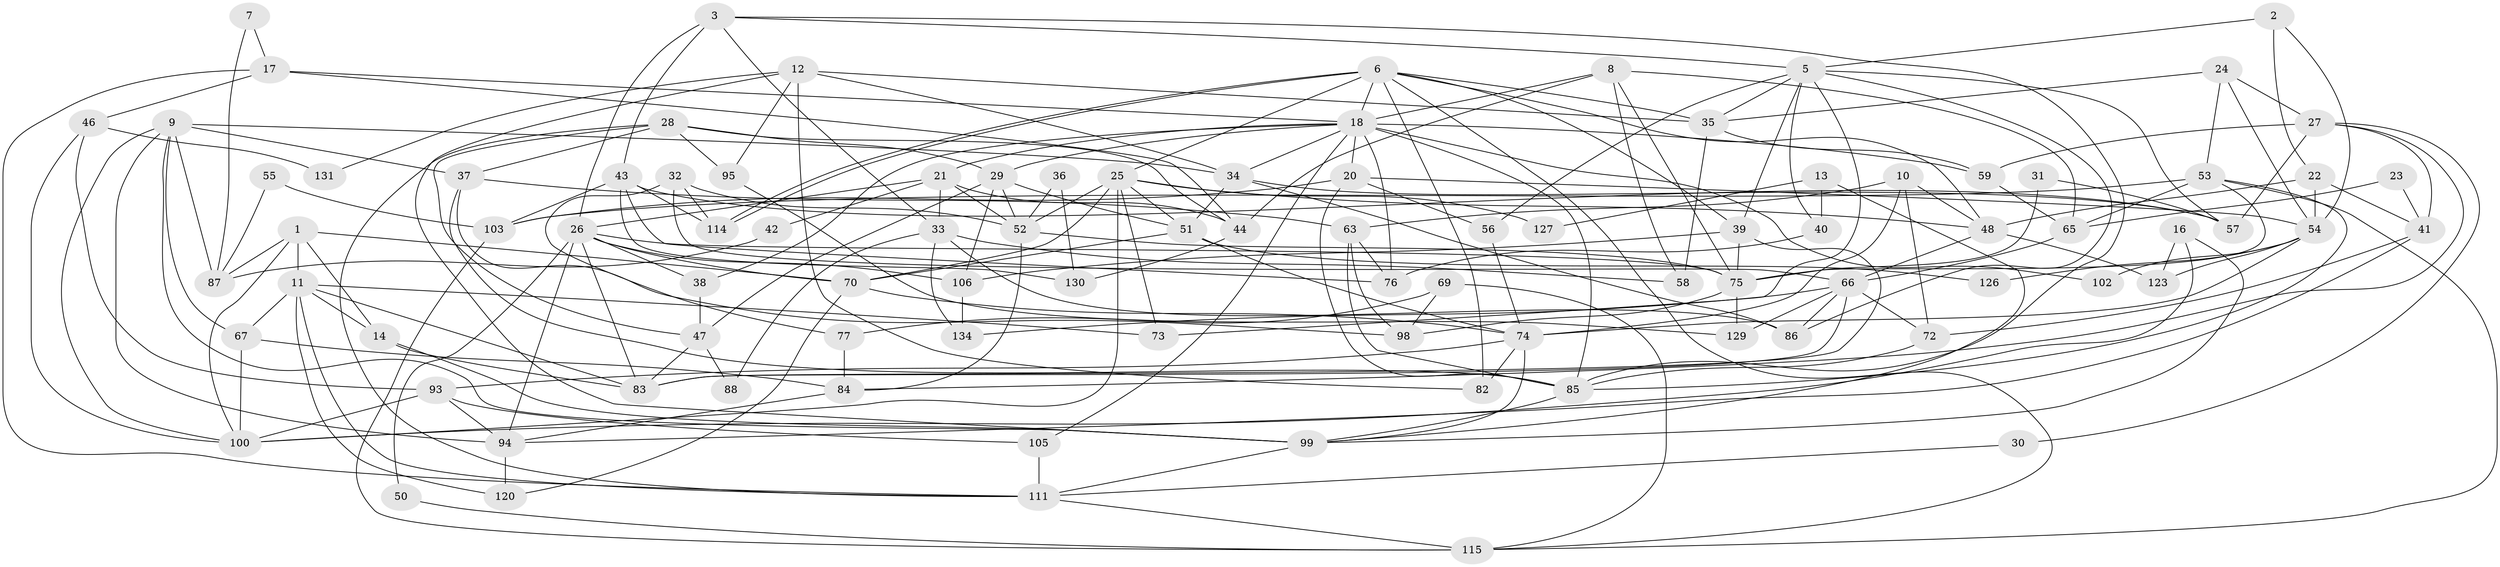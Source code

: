// Generated by graph-tools (version 1.1) at 2025/24/03/03/25 07:24:04]
// undirected, 94 vertices, 224 edges
graph export_dot {
graph [start="1"]
  node [color=gray90,style=filled];
  1 [super="+4"];
  2;
  3;
  5 [super="+62"];
  6 [super="+15"];
  7;
  8;
  9 [super="+118"];
  10;
  11 [super="+19"];
  12 [super="+80"];
  13;
  14 [super="+110"];
  16;
  17 [super="+49"];
  18 [super="+97"];
  20 [super="+116"];
  21 [super="+125"];
  22;
  23;
  24 [super="+79"];
  25 [super="+121"];
  26 [super="+60"];
  27 [super="+45"];
  28;
  29 [super="+89"];
  30;
  31;
  32;
  33 [super="+90"];
  34 [super="+64"];
  35 [super="+61"];
  36;
  37 [super="+107"];
  38 [super="+128"];
  39 [super="+119"];
  40;
  41;
  42;
  43 [super="+132"];
  44;
  46;
  47 [super="+68"];
  48 [super="+91"];
  50;
  51 [super="+96"];
  52 [super="+117"];
  53 [super="+101"];
  54 [super="+71"];
  55;
  56 [super="+81"];
  57;
  58;
  59;
  63 [super="+108"];
  65 [super="+92"];
  66 [super="+112"];
  67;
  69;
  70 [super="+122"];
  72 [super="+78"];
  73;
  74 [super="+104"];
  75;
  76;
  77;
  82;
  83;
  84;
  85 [super="+109"];
  86 [super="+135"];
  87;
  88;
  93;
  94 [super="+124"];
  95;
  98;
  99 [super="+113"];
  100;
  102;
  103;
  105;
  106;
  111 [super="+133"];
  114;
  115;
  120;
  123;
  126;
  127;
  129;
  130;
  131;
  134;
  1 -- 11;
  1 -- 87;
  1 -- 70;
  1 -- 100;
  1 -- 14 [weight=3];
  2 -- 22;
  2 -- 5;
  2 -- 54;
  3 -- 26;
  3 -- 5;
  3 -- 43;
  3 -- 33;
  3 -- 85;
  5 -- 73;
  5 -- 86;
  5 -- 39;
  5 -- 40;
  5 -- 57;
  5 -- 56;
  5 -- 35;
  6 -- 114;
  6 -- 114;
  6 -- 18 [weight=2];
  6 -- 82;
  6 -- 115;
  6 -- 39;
  6 -- 35;
  6 -- 25;
  6 -- 48;
  7 -- 87;
  7 -- 17;
  8 -- 75;
  8 -- 44;
  8 -- 58;
  8 -- 65;
  8 -- 18;
  9 -- 100;
  9 -- 87;
  9 -- 99;
  9 -- 67;
  9 -- 94;
  9 -- 37;
  9 -- 34;
  10 -- 74;
  10 -- 48;
  10 -- 63;
  10 -- 72;
  11 -- 120;
  11 -- 67;
  11 -- 83;
  11 -- 73;
  11 -- 111;
  11 -- 14;
  12 -- 95;
  12 -- 99;
  12 -- 82;
  12 -- 131;
  12 -- 35;
  12 -- 34;
  13 -- 40;
  13 -- 99;
  13 -- 127;
  14 -- 99;
  14 -- 83;
  16 -- 100;
  16 -- 123;
  16 -- 99;
  17 -- 46;
  17 -- 44;
  17 -- 111;
  17 -- 18;
  18 -- 20;
  18 -- 29;
  18 -- 102;
  18 -- 105;
  18 -- 76;
  18 -- 21;
  18 -- 59;
  18 -- 34;
  18 -- 85;
  18 -- 38;
  20 -- 103;
  20 -- 56;
  20 -- 85;
  20 -- 54;
  21 -- 33;
  21 -- 26;
  21 -- 52;
  21 -- 42;
  21 -- 44;
  22 -- 48;
  22 -- 54;
  22 -- 41;
  23 -- 41;
  23 -- 65;
  24 -- 27;
  24 -- 53;
  24 -- 35;
  24 -- 54;
  25 -- 100;
  25 -- 73;
  25 -- 127;
  25 -- 48;
  25 -- 70;
  25 -- 51;
  25 -- 52;
  26 -- 94;
  26 -- 38;
  26 -- 50;
  26 -- 75;
  26 -- 106;
  26 -- 83;
  26 -- 70;
  27 -- 41;
  27 -- 57;
  27 -- 84;
  27 -- 59;
  27 -- 30;
  28 -- 29;
  28 -- 44;
  28 -- 37;
  28 -- 95;
  28 -- 111;
  28 -- 47;
  29 -- 51;
  29 -- 52;
  29 -- 106;
  29 -- 47;
  30 -- 111;
  31 -- 57;
  31 -- 75;
  32 -- 77;
  32 -- 114;
  32 -- 66;
  32 -- 52;
  33 -- 86 [weight=2];
  33 -- 134;
  33 -- 88;
  33 -- 58;
  34 -- 57;
  34 -- 51;
  34 -- 86;
  35 -- 58;
  35 -- 59;
  36 -- 52;
  36 -- 130;
  37 -- 85;
  37 -- 98;
  37 -- 63;
  38 -- 47;
  39 -- 75;
  39 -- 106;
  39 -- 83;
  40 -- 76;
  41 -- 72;
  41 -- 94;
  42 -- 87;
  43 -- 103;
  43 -- 114;
  43 -- 130;
  43 -- 57;
  43 -- 76;
  44 -- 130;
  46 -- 93;
  46 -- 100;
  46 -- 131;
  47 -- 88;
  47 -- 83;
  48 -- 66;
  48 -- 123;
  50 -- 115;
  51 -- 74;
  51 -- 70;
  51 -- 126;
  52 -- 84;
  52 -- 75;
  53 -- 65;
  53 -- 115;
  53 -- 75;
  53 -- 103;
  53 -- 85;
  54 -- 123;
  54 -- 102;
  54 -- 74;
  54 -- 126;
  55 -- 87;
  55 -- 103;
  56 -- 74;
  59 -- 65;
  63 -- 76;
  63 -- 98;
  63 -- 85;
  65 -- 66;
  66 -- 86;
  66 -- 72;
  66 -- 129;
  66 -- 83;
  66 -- 134;
  67 -- 100;
  67 -- 84;
  69 -- 98;
  69 -- 115;
  69 -- 77;
  70 -- 120;
  70 -- 74;
  72 -- 85;
  74 -- 93;
  74 -- 82;
  74 -- 99;
  75 -- 98;
  75 -- 129;
  77 -- 84;
  84 -- 94;
  85 -- 99;
  93 -- 105;
  93 -- 100;
  93 -- 94;
  94 -- 120;
  95 -- 129;
  99 -- 111;
  103 -- 115;
  105 -- 111;
  106 -- 134;
  111 -- 115;
}
